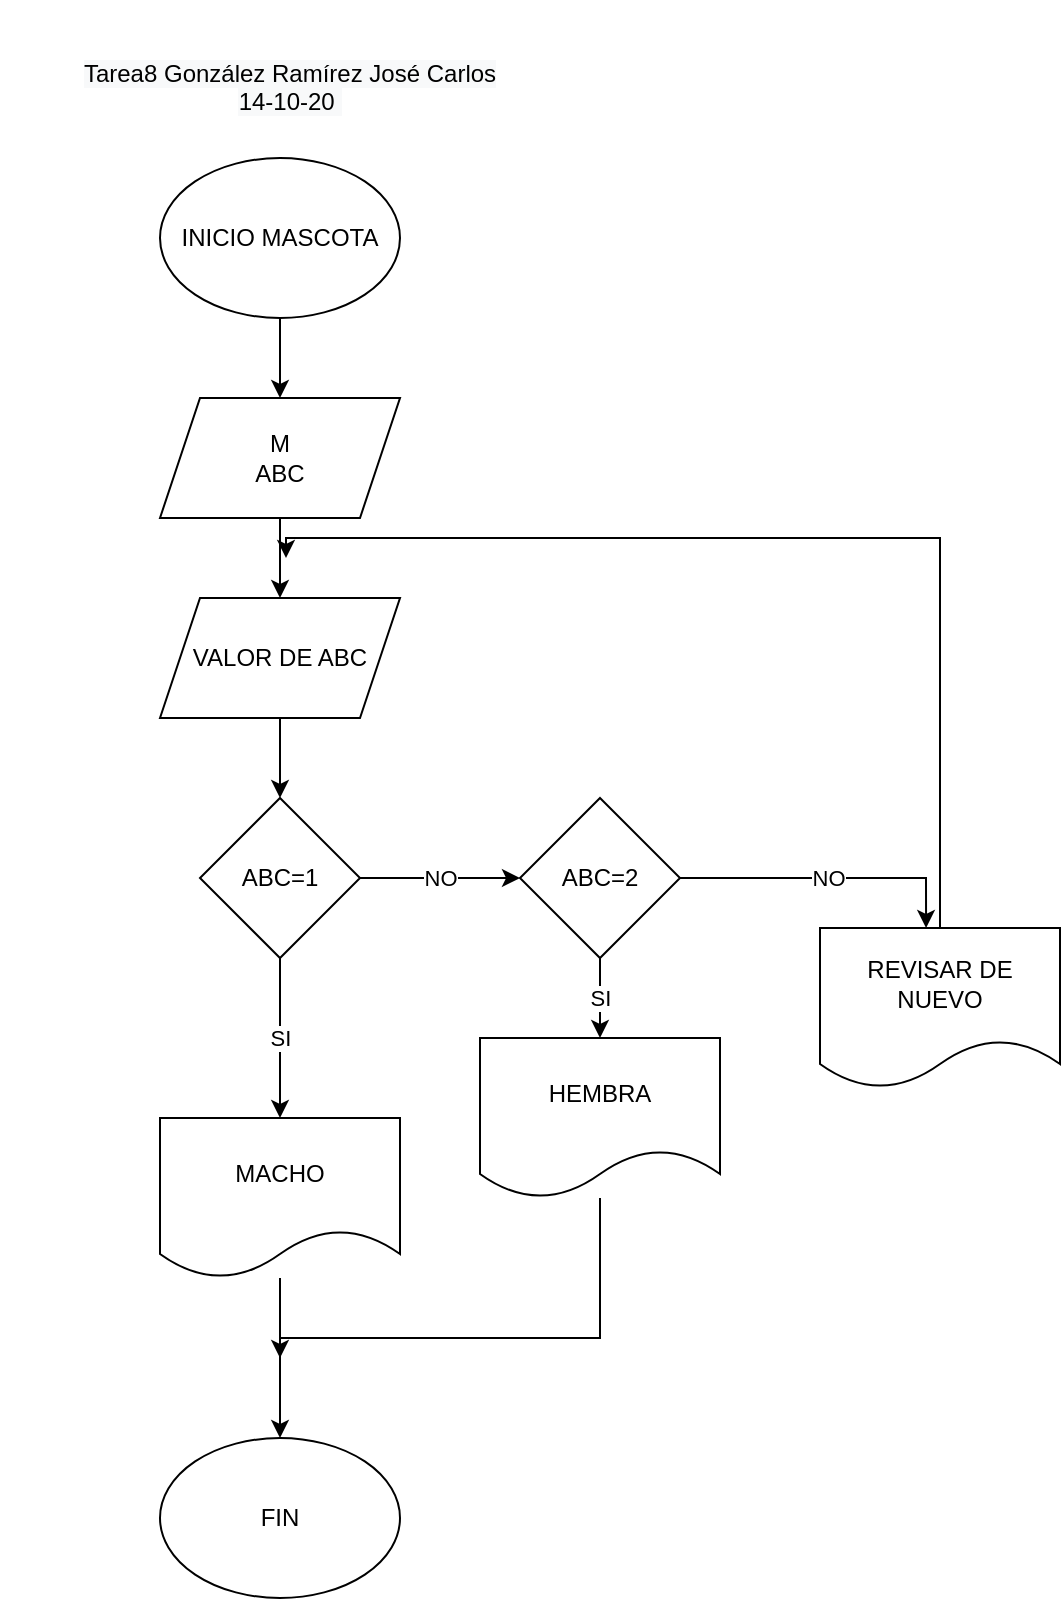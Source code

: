 <mxfile version="13.8.0" type="github">
  <diagram id="p0bH7GXjJKoJVFNyjQxe" name="Page-1">
    <mxGraphModel dx="782" dy="482" grid="1" gridSize="10" guides="1" tooltips="1" connect="1" arrows="1" fold="1" page="1" pageScale="1" pageWidth="827" pageHeight="1169" math="0" shadow="0">
      <root>
        <mxCell id="0" />
        <mxCell id="1" parent="0" />
        <mxCell id="k7xU3567MX2yERWOWG1X-6" value="" style="edgeStyle=orthogonalEdgeStyle;rounded=0;orthogonalLoop=1;jettySize=auto;html=1;" parent="1" source="k7xU3567MX2yERWOWG1X-1" target="k7xU3567MX2yERWOWG1X-5" edge="1">
          <mxGeometry relative="1" as="geometry" />
        </mxCell>
        <mxCell id="k7xU3567MX2yERWOWG1X-1" value="&lt;font style=&quot;vertical-align: inherit&quot;&gt;&lt;font style=&quot;vertical-align: inherit&quot;&gt;&lt;font style=&quot;vertical-align: inherit&quot;&gt;&lt;font style=&quot;vertical-align: inherit&quot;&gt;&lt;font style=&quot;vertical-align: inherit&quot;&gt;&lt;font style=&quot;vertical-align: inherit&quot;&gt;INICIO MASCOTA&lt;/font&gt;&lt;/font&gt;&lt;/font&gt;&lt;/font&gt;&lt;/font&gt;&lt;/font&gt;" style="ellipse;whiteSpace=wrap;html=1;" parent="1" vertex="1">
          <mxGeometry x="340" y="120" width="120" height="80" as="geometry" />
        </mxCell>
        <mxCell id="k7xU3567MX2yERWOWG1X-2" value="&lt;br&gt;&lt;br&gt;&lt;span style=&quot;color: rgb(0 , 0 , 0) ; font-family: &amp;#34;helvetica&amp;#34; ; font-size: 12px ; font-style: normal ; font-weight: 400 ; letter-spacing: normal ; text-align: center ; text-indent: 0px ; text-transform: none ; word-spacing: 0px ; background-color: rgb(248 , 249 , 250) ; display: inline ; float: none&quot;&gt;&lt;font style=&quot;vertical-align: inherit&quot;&gt;&lt;font style=&quot;vertical-align: inherit&quot;&gt;&lt;font style=&quot;vertical-align: inherit&quot;&gt;&lt;font style=&quot;vertical-align: inherit&quot;&gt;Tarea8 González Ramírez José Carlos &lt;/font&gt;&lt;/font&gt;&lt;/font&gt;&lt;/font&gt;&lt;/span&gt;&lt;br style=&quot;color: rgb(0 , 0 , 0) ; font-family: &amp;#34;helvetica&amp;#34; ; font-size: 12px ; font-style: normal ; font-weight: 400 ; letter-spacing: normal ; text-align: center ; text-indent: 0px ; text-transform: none ; word-spacing: 0px ; background-color: rgb(248 , 249 , 250)&quot;&gt;&lt;span style=&quot;color: rgb(0 , 0 , 0) ; font-family: &amp;#34;helvetica&amp;#34; ; font-size: 12px ; font-style: normal ; font-weight: 400 ; letter-spacing: normal ; text-align: center ; text-indent: 0px ; text-transform: none ; word-spacing: 0px ; background-color: rgb(248 , 249 , 250) ; display: inline ; float: none&quot;&gt;&lt;font style=&quot;vertical-align: inherit&quot;&gt;&lt;font style=&quot;vertical-align: inherit&quot;&gt;&lt;font style=&quot;vertical-align: inherit&quot;&gt;&lt;font style=&quot;vertical-align: inherit&quot;&gt;14-10-20&amp;nbsp;&lt;/font&gt;&lt;/font&gt;&lt;/font&gt;&lt;/font&gt;&lt;/span&gt;" style="text;html=1;strokeColor=none;fillColor=none;align=center;verticalAlign=middle;whiteSpace=wrap;rounded=0;" parent="1" vertex="1">
          <mxGeometry x="260" y="60" width="290" height="20" as="geometry" />
        </mxCell>
        <mxCell id="9dngpFhAq6iU0LD_qLMC-2" value="" style="edgeStyle=orthogonalEdgeStyle;rounded=0;orthogonalLoop=1;jettySize=auto;html=1;" edge="1" parent="1" source="k7xU3567MX2yERWOWG1X-5" target="9dngpFhAq6iU0LD_qLMC-1">
          <mxGeometry relative="1" as="geometry" />
        </mxCell>
        <mxCell id="k7xU3567MX2yERWOWG1X-5" value="&lt;font style=&quot;vertical-align: inherit&quot;&gt;&lt;font style=&quot;vertical-align: inherit&quot;&gt;M&lt;br&gt;ABC&lt;br&gt;&lt;/font&gt;&lt;/font&gt;" style="shape=parallelogram;perimeter=parallelogramPerimeter;whiteSpace=wrap;html=1;fixedSize=1;" parent="1" vertex="1">
          <mxGeometry x="340" y="240" width="120" height="60" as="geometry" />
        </mxCell>
        <mxCell id="9dngpFhAq6iU0LD_qLMC-4" value="" style="edgeStyle=orthogonalEdgeStyle;rounded=0;orthogonalLoop=1;jettySize=auto;html=1;" edge="1" parent="1" source="9dngpFhAq6iU0LD_qLMC-1" target="9dngpFhAq6iU0LD_qLMC-3">
          <mxGeometry relative="1" as="geometry" />
        </mxCell>
        <mxCell id="9dngpFhAq6iU0LD_qLMC-1" value="&lt;font style=&quot;vertical-align: inherit&quot;&gt;&lt;font style=&quot;vertical-align: inherit&quot;&gt;VALOR DE ABC&lt;br&gt;&lt;/font&gt;&lt;/font&gt;" style="shape=parallelogram;perimeter=parallelogramPerimeter;whiteSpace=wrap;html=1;fixedSize=1;" vertex="1" parent="1">
          <mxGeometry x="340" y="340" width="120" height="60" as="geometry" />
        </mxCell>
        <mxCell id="9dngpFhAq6iU0LD_qLMC-6" value="NO" style="edgeStyle=orthogonalEdgeStyle;rounded=0;orthogonalLoop=1;jettySize=auto;html=1;" edge="1" parent="1" source="9dngpFhAq6iU0LD_qLMC-3" target="9dngpFhAq6iU0LD_qLMC-5">
          <mxGeometry relative="1" as="geometry" />
        </mxCell>
        <mxCell id="9dngpFhAq6iU0LD_qLMC-8" value="SI" style="edgeStyle=orthogonalEdgeStyle;rounded=0;orthogonalLoop=1;jettySize=auto;html=1;" edge="1" parent="1" source="9dngpFhAq6iU0LD_qLMC-3" target="9dngpFhAq6iU0LD_qLMC-7">
          <mxGeometry relative="1" as="geometry" />
        </mxCell>
        <mxCell id="9dngpFhAq6iU0LD_qLMC-3" value="ABC=1" style="rhombus;whiteSpace=wrap;html=1;" vertex="1" parent="1">
          <mxGeometry x="360" y="440" width="80" height="80" as="geometry" />
        </mxCell>
        <mxCell id="9dngpFhAq6iU0LD_qLMC-10" value="SI" style="edgeStyle=orthogonalEdgeStyle;rounded=0;orthogonalLoop=1;jettySize=auto;html=1;" edge="1" parent="1" source="9dngpFhAq6iU0LD_qLMC-5" target="9dngpFhAq6iU0LD_qLMC-9">
          <mxGeometry relative="1" as="geometry" />
        </mxCell>
        <mxCell id="9dngpFhAq6iU0LD_qLMC-12" value="NO" style="edgeStyle=orthogonalEdgeStyle;rounded=0;orthogonalLoop=1;jettySize=auto;html=1;entryX=0.442;entryY=0;entryDx=0;entryDy=0;entryPerimeter=0;" edge="1" parent="1" source="9dngpFhAq6iU0LD_qLMC-5" target="9dngpFhAq6iU0LD_qLMC-11">
          <mxGeometry relative="1" as="geometry" />
        </mxCell>
        <mxCell id="9dngpFhAq6iU0LD_qLMC-5" value="ABC=2" style="rhombus;whiteSpace=wrap;html=1;" vertex="1" parent="1">
          <mxGeometry x="520" y="440" width="80" height="80" as="geometry" />
        </mxCell>
        <mxCell id="9dngpFhAq6iU0LD_qLMC-15" value="" style="edgeStyle=orthogonalEdgeStyle;rounded=0;orthogonalLoop=1;jettySize=auto;html=1;" edge="1" parent="1" source="9dngpFhAq6iU0LD_qLMC-7" target="9dngpFhAq6iU0LD_qLMC-14">
          <mxGeometry relative="1" as="geometry" />
        </mxCell>
        <mxCell id="9dngpFhAq6iU0LD_qLMC-7" value="MACHO" style="shape=document;whiteSpace=wrap;html=1;boundedLbl=1;" vertex="1" parent="1">
          <mxGeometry x="340" y="600" width="120" height="80" as="geometry" />
        </mxCell>
        <mxCell id="9dngpFhAq6iU0LD_qLMC-16" style="edgeStyle=orthogonalEdgeStyle;rounded=0;orthogonalLoop=1;jettySize=auto;html=1;" edge="1" parent="1" source="9dngpFhAq6iU0LD_qLMC-9">
          <mxGeometry relative="1" as="geometry">
            <mxPoint x="400" y="720" as="targetPoint" />
            <Array as="points">
              <mxPoint x="560" y="710" />
              <mxPoint x="400" y="710" />
            </Array>
          </mxGeometry>
        </mxCell>
        <mxCell id="9dngpFhAq6iU0LD_qLMC-9" value="HEMBRA" style="shape=document;whiteSpace=wrap;html=1;boundedLbl=1;" vertex="1" parent="1">
          <mxGeometry x="500" y="560" width="120" height="80" as="geometry" />
        </mxCell>
        <mxCell id="9dngpFhAq6iU0LD_qLMC-13" style="edgeStyle=orthogonalEdgeStyle;rounded=0;orthogonalLoop=1;jettySize=auto;html=1;" edge="1" parent="1" source="9dngpFhAq6iU0LD_qLMC-11">
          <mxGeometry relative="1" as="geometry">
            <mxPoint x="403" y="320" as="targetPoint" />
            <Array as="points">
              <mxPoint x="730" y="310" />
              <mxPoint x="403" y="310" />
            </Array>
          </mxGeometry>
        </mxCell>
        <mxCell id="9dngpFhAq6iU0LD_qLMC-11" value="REVISAR DE NUEVO" style="shape=document;whiteSpace=wrap;html=1;boundedLbl=1;" vertex="1" parent="1">
          <mxGeometry x="670" y="505" width="120" height="80" as="geometry" />
        </mxCell>
        <mxCell id="9dngpFhAq6iU0LD_qLMC-14" value="FIN" style="ellipse;whiteSpace=wrap;html=1;" vertex="1" parent="1">
          <mxGeometry x="340" y="760" width="120" height="80" as="geometry" />
        </mxCell>
      </root>
    </mxGraphModel>
  </diagram>
</mxfile>
